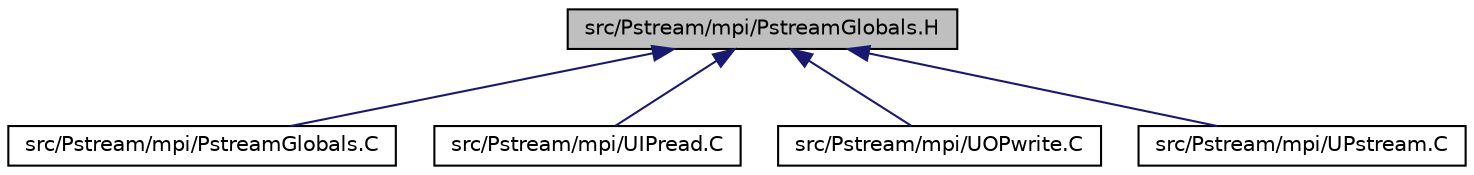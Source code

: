 digraph "src/Pstream/mpi/PstreamGlobals.H"
{
  bgcolor="transparent";
  edge [fontname="Helvetica",fontsize="10",labelfontname="Helvetica",labelfontsize="10"];
  node [fontname="Helvetica",fontsize="10",shape=record];
  Node1 [label="src/Pstream/mpi/PstreamGlobals.H",height=0.2,width=0.4,color="black", fillcolor="grey75", style="filled", fontcolor="black"];
  Node1 -> Node2 [dir="back",color="midnightblue",fontsize="10",style="solid",fontname="Helvetica"];
  Node2 [label="src/Pstream/mpi/PstreamGlobals.C",height=0.2,width=0.4,color="black",URL="$a09541.html"];
  Node1 -> Node3 [dir="back",color="midnightblue",fontsize="10",style="solid",fontname="Helvetica"];
  Node3 [label="src/Pstream/mpi/UIPread.C",height=0.2,width=0.4,color="black",URL="$a09536.html",tooltip="Read from UIPstream. "];
  Node1 -> Node4 [dir="back",color="midnightblue",fontsize="10",style="solid",fontname="Helvetica"];
  Node4 [label="src/Pstream/mpi/UOPwrite.C",height=0.2,width=0.4,color="black",URL="$a09538.html",tooltip="Write primitive and binary block from OPstream. "];
  Node1 -> Node5 [dir="back",color="midnightblue",fontsize="10",style="solid",fontname="Helvetica"];
  Node5 [label="src/Pstream/mpi/UPstream.C",height=0.2,width=0.4,color="black",URL="$a07991.html"];
}
